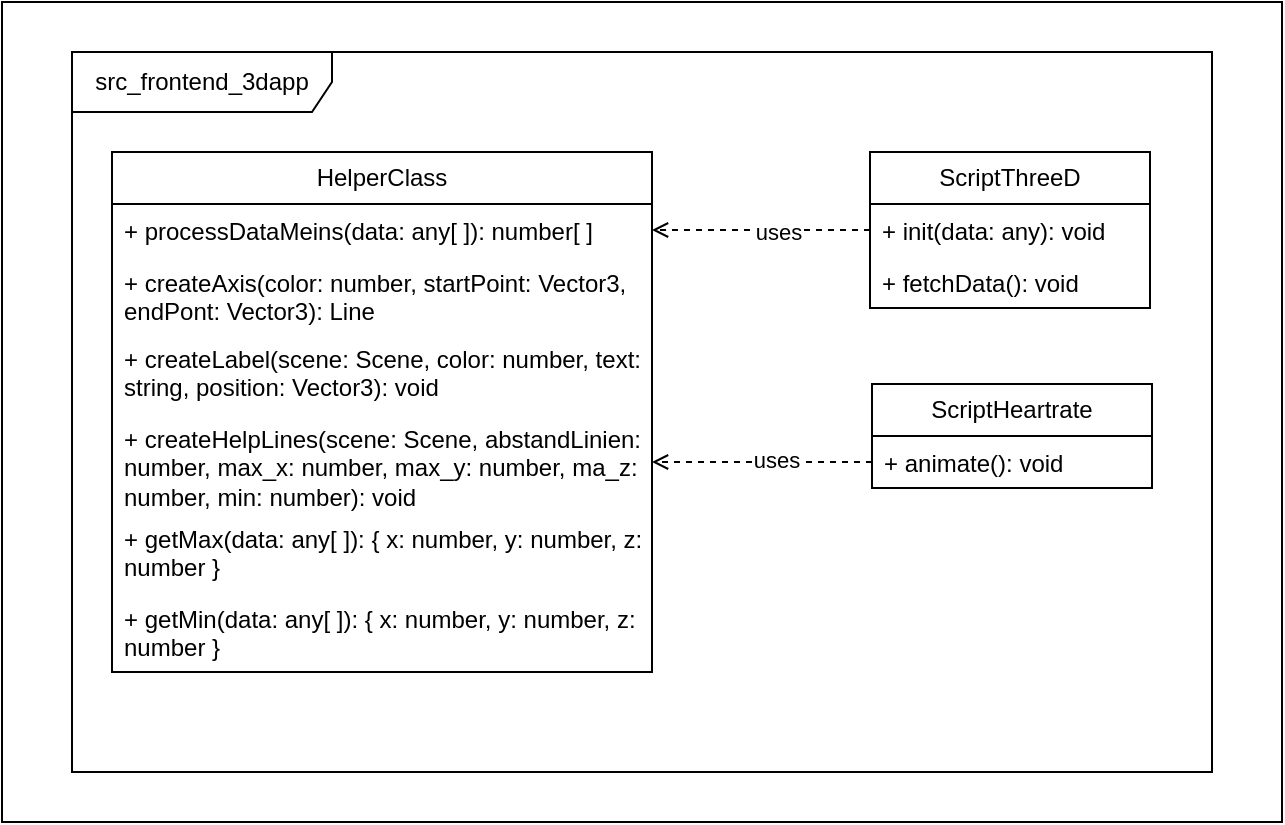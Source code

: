 <mxfile version="26.0.4">
  <diagram name="Seite-1" id="QBnUichvGqr37PgK5313">
    <mxGraphModel dx="993" dy="570" grid="1" gridSize="10" guides="1" tooltips="1" connect="1" arrows="1" fold="1" page="1" pageScale="1" pageWidth="827" pageHeight="1169" math="0" shadow="0">
      <root>
        <mxCell id="0" />
        <mxCell id="1" parent="0" />
        <mxCell id="FyY0VB3Mi1dBxStT5nFo-32" value="" style="html=1;whiteSpace=wrap;" vertex="1" parent="1">
          <mxGeometry x="225" y="145" width="640" height="410" as="geometry" />
        </mxCell>
        <mxCell id="FyY0VB3Mi1dBxStT5nFo-1" value="src_frontend_3dapp" style="shape=umlFrame;whiteSpace=wrap;html=1;pointerEvents=0;width=130;height=30;" vertex="1" parent="1">
          <mxGeometry x="260" y="170" width="570" height="360" as="geometry" />
        </mxCell>
        <mxCell id="FyY0VB3Mi1dBxStT5nFo-11" value="HelperClass" style="swimlane;fontStyle=0;childLayout=stackLayout;horizontal=1;startSize=26;fillColor=none;horizontalStack=0;resizeParent=1;resizeParentMax=0;resizeLast=0;collapsible=1;marginBottom=0;whiteSpace=wrap;html=1;" vertex="1" parent="1">
          <mxGeometry x="280" y="220" width="270" height="260" as="geometry" />
        </mxCell>
        <mxCell id="FyY0VB3Mi1dBxStT5nFo-12" value="+ processDataMeins(data: any[ ]): number[ ]" style="text;strokeColor=none;fillColor=none;align=left;verticalAlign=top;spacingLeft=4;spacingRight=4;overflow=hidden;rotatable=0;points=[[0,0.5],[1,0.5]];portConstraint=eastwest;whiteSpace=wrap;html=1;" vertex="1" parent="FyY0VB3Mi1dBxStT5nFo-11">
          <mxGeometry y="26" width="270" height="26" as="geometry" />
        </mxCell>
        <mxCell id="FyY0VB3Mi1dBxStT5nFo-13" value="+ createAxis(color: number, startPoint: Vector3, endPont: Vector3): Line&amp;nbsp; &amp;nbsp; &amp;nbsp;" style="text;strokeColor=none;fillColor=none;align=left;verticalAlign=top;spacingLeft=4;spacingRight=4;overflow=hidden;rotatable=0;points=[[0,0.5],[1,0.5]];portConstraint=eastwest;whiteSpace=wrap;html=1;" vertex="1" parent="FyY0VB3Mi1dBxStT5nFo-11">
          <mxGeometry y="52" width="270" height="38" as="geometry" />
        </mxCell>
        <mxCell id="FyY0VB3Mi1dBxStT5nFo-14" value="+ createLabel(scene: Scene, color: number, text: string, position: Vector3): void" style="text;strokeColor=none;fillColor=none;align=left;verticalAlign=top;spacingLeft=4;spacingRight=4;overflow=hidden;rotatable=0;points=[[0,0.5],[1,0.5]];portConstraint=eastwest;whiteSpace=wrap;html=1;" vertex="1" parent="FyY0VB3Mi1dBxStT5nFo-11">
          <mxGeometry y="90" width="270" height="40" as="geometry" />
        </mxCell>
        <mxCell id="FyY0VB3Mi1dBxStT5nFo-15" value="+ createHelpLines(scene: Scene, abstandLinien: number, max_x: number, max_y: number, ma_z: number, min: number): void" style="text;strokeColor=none;fillColor=none;align=left;verticalAlign=top;spacingLeft=4;spacingRight=4;overflow=hidden;rotatable=0;points=[[0,0.5],[1,0.5]];portConstraint=eastwest;whiteSpace=wrap;html=1;" vertex="1" parent="FyY0VB3Mi1dBxStT5nFo-11">
          <mxGeometry y="130" width="270" height="50" as="geometry" />
        </mxCell>
        <mxCell id="FyY0VB3Mi1dBxStT5nFo-16" value="+ getMax(data: any[ ]): { x: number, y: number, z: number }" style="text;strokeColor=none;fillColor=none;align=left;verticalAlign=top;spacingLeft=4;spacingRight=4;overflow=hidden;rotatable=0;points=[[0,0.5],[1,0.5]];portConstraint=eastwest;whiteSpace=wrap;html=1;" vertex="1" parent="FyY0VB3Mi1dBxStT5nFo-11">
          <mxGeometry y="180" width="270" height="40" as="geometry" />
        </mxCell>
        <mxCell id="FyY0VB3Mi1dBxStT5nFo-17" value="+ getMin(data: any[ ]): { x: number, y: number, z: number }" style="text;strokeColor=none;fillColor=none;align=left;verticalAlign=top;spacingLeft=4;spacingRight=4;overflow=hidden;rotatable=0;points=[[0,0.5],[1,0.5]];portConstraint=eastwest;whiteSpace=wrap;html=1;" vertex="1" parent="FyY0VB3Mi1dBxStT5nFo-11">
          <mxGeometry y="220" width="270" height="40" as="geometry" />
        </mxCell>
        <mxCell id="FyY0VB3Mi1dBxStT5nFo-19" value="ScriptThreeD" style="swimlane;fontStyle=0;childLayout=stackLayout;horizontal=1;startSize=26;fillColor=none;horizontalStack=0;resizeParent=1;resizeParentMax=0;resizeLast=0;collapsible=1;marginBottom=0;whiteSpace=wrap;html=1;" vertex="1" parent="1">
          <mxGeometry x="659" y="220" width="140" height="78" as="geometry" />
        </mxCell>
        <mxCell id="FyY0VB3Mi1dBxStT5nFo-20" value="+ init(data: any): void" style="text;strokeColor=none;fillColor=none;align=left;verticalAlign=top;spacingLeft=4;spacingRight=4;overflow=hidden;rotatable=0;points=[[0,0.5],[1,0.5]];portConstraint=eastwest;whiteSpace=wrap;html=1;" vertex="1" parent="FyY0VB3Mi1dBxStT5nFo-19">
          <mxGeometry y="26" width="140" height="26" as="geometry" />
        </mxCell>
        <mxCell id="FyY0VB3Mi1dBxStT5nFo-21" value="+ fetchData(): void" style="text;strokeColor=none;fillColor=none;align=left;verticalAlign=top;spacingLeft=4;spacingRight=4;overflow=hidden;rotatable=0;points=[[0,0.5],[1,0.5]];portConstraint=eastwest;whiteSpace=wrap;html=1;" vertex="1" parent="FyY0VB3Mi1dBxStT5nFo-19">
          <mxGeometry y="52" width="140" height="26" as="geometry" />
        </mxCell>
        <mxCell id="FyY0VB3Mi1dBxStT5nFo-23" value="ScriptHeartrate" style="swimlane;fontStyle=0;childLayout=stackLayout;horizontal=1;startSize=26;fillColor=none;horizontalStack=0;resizeParent=1;resizeParentMax=0;resizeLast=0;collapsible=1;marginBottom=0;whiteSpace=wrap;html=1;" vertex="1" parent="1">
          <mxGeometry x="660" y="336" width="140" height="52" as="geometry" />
        </mxCell>
        <mxCell id="FyY0VB3Mi1dBxStT5nFo-24" value="+ animate(): void" style="text;strokeColor=none;fillColor=none;align=left;verticalAlign=top;spacingLeft=4;spacingRight=4;overflow=hidden;rotatable=0;points=[[0,0.5],[1,0.5]];portConstraint=eastwest;whiteSpace=wrap;html=1;" vertex="1" parent="FyY0VB3Mi1dBxStT5nFo-23">
          <mxGeometry y="26" width="140" height="26" as="geometry" />
        </mxCell>
        <mxCell id="FyY0VB3Mi1dBxStT5nFo-28" style="edgeStyle=orthogonalEdgeStyle;rounded=0;orthogonalLoop=1;jettySize=auto;html=1;entryX=1;entryY=0.5;entryDx=0;entryDy=0;strokeColor=default;dashed=1;endArrow=open;endFill=0;" edge="1" parent="1" source="FyY0VB3Mi1dBxStT5nFo-20" target="FyY0VB3Mi1dBxStT5nFo-12">
          <mxGeometry relative="1" as="geometry" />
        </mxCell>
        <mxCell id="FyY0VB3Mi1dBxStT5nFo-30" value="uses" style="edgeLabel;html=1;align=center;verticalAlign=middle;resizable=0;points=[];" vertex="1" connectable="0" parent="FyY0VB3Mi1dBxStT5nFo-28">
          <mxGeometry x="-0.145" y="1" relative="1" as="geometry">
            <mxPoint as="offset" />
          </mxGeometry>
        </mxCell>
        <mxCell id="FyY0VB3Mi1dBxStT5nFo-29" style="edgeStyle=orthogonalEdgeStyle;rounded=0;orthogonalLoop=1;jettySize=auto;html=1;entryX=1;entryY=0.5;entryDx=0;entryDy=0;dashed=1;endArrow=open;endFill=0;" edge="1" parent="1" source="FyY0VB3Mi1dBxStT5nFo-24" target="FyY0VB3Mi1dBxStT5nFo-15">
          <mxGeometry relative="1" as="geometry" />
        </mxCell>
        <mxCell id="FyY0VB3Mi1dBxStT5nFo-31" value="uses" style="edgeLabel;html=1;align=center;verticalAlign=middle;resizable=0;points=[];" vertex="1" connectable="0" parent="FyY0VB3Mi1dBxStT5nFo-29">
          <mxGeometry x="-0.122" y="-1" relative="1" as="geometry">
            <mxPoint as="offset" />
          </mxGeometry>
        </mxCell>
      </root>
    </mxGraphModel>
  </diagram>
</mxfile>
